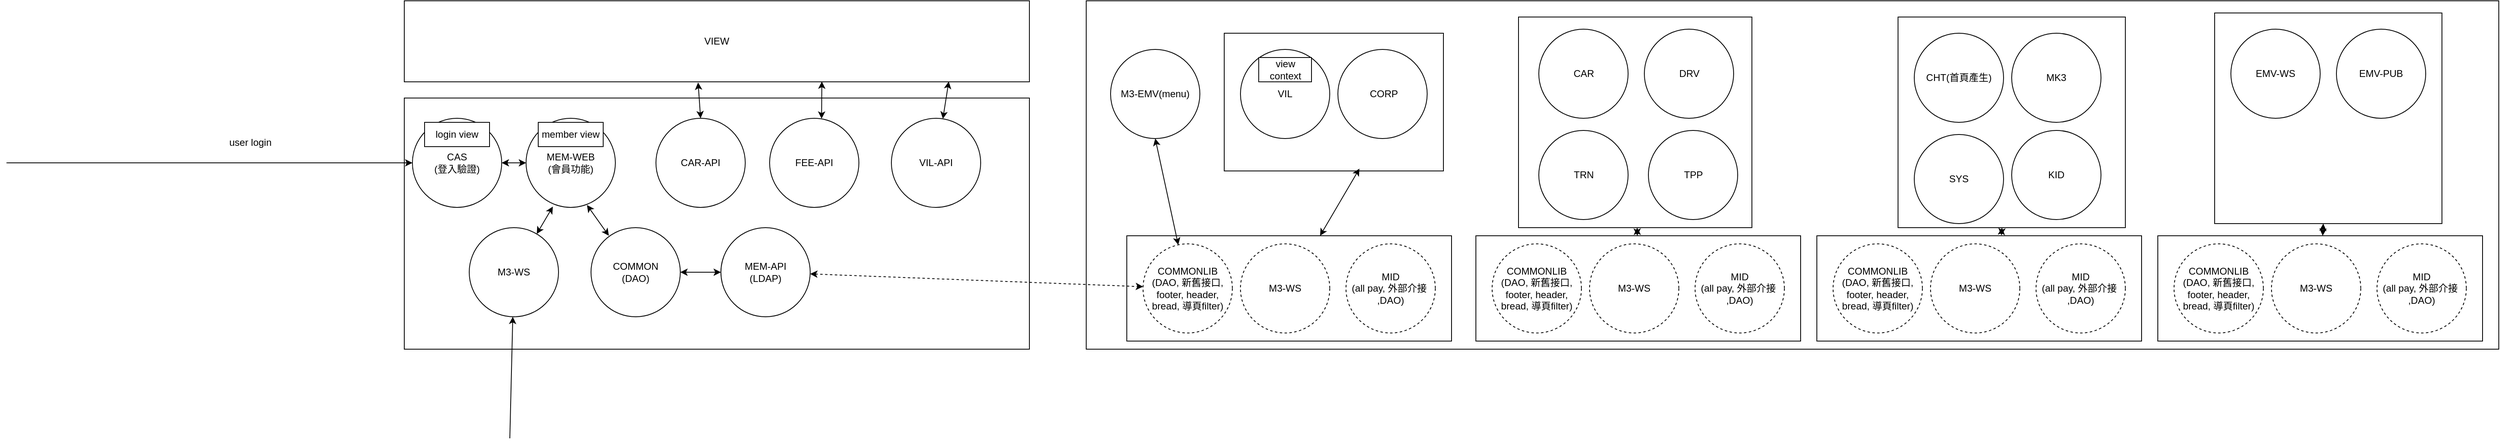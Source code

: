<mxfile version="24.7.17">
  <diagram name="第 1 页" id="rXd1CP75CRenwDPl2Bag">
    <mxGraphModel dx="2016" dy="622" grid="1" gridSize="10" guides="1" tooltips="1" connect="1" arrows="1" fold="1" page="1" pageScale="1" pageWidth="827" pageHeight="1169" math="0" shadow="0">
      <root>
        <mxCell id="0" />
        <mxCell id="1" parent="0" />
        <mxCell id="KsepPGmTPoP3qZVe8c_a-5" value="" style="rounded=0;whiteSpace=wrap;html=1;" parent="1" vertex="1">
          <mxGeometry x="60" y="280" width="770" height="310" as="geometry" />
        </mxCell>
        <mxCell id="KsepPGmTPoP3qZVe8c_a-8" value="" style="rounded=0;whiteSpace=wrap;html=1;" parent="1" vertex="1">
          <mxGeometry x="900" y="160" width="1740" height="430" as="geometry" />
        </mxCell>
        <mxCell id="KsepPGmTPoP3qZVe8c_a-18" value="MEM-WEB&lt;div&gt;(會員功能)&lt;/div&gt;" style="ellipse;whiteSpace=wrap;html=1;aspect=fixed;" parent="1" vertex="1">
          <mxGeometry x="210" y="305" width="110" height="110" as="geometry" />
        </mxCell>
        <mxCell id="KsepPGmTPoP3qZVe8c_a-19" value="MEM-API&lt;div&gt;(LDAP)&lt;/div&gt;" style="ellipse;whiteSpace=wrap;html=1;aspect=fixed;" parent="1" vertex="1">
          <mxGeometry x="450" y="440" width="110" height="110" as="geometry" />
        </mxCell>
        <mxCell id="0rMbhJyMrpS3BPbaHYSH-1" value="COMMON&lt;div&gt;(DAO)&lt;/div&gt;" style="ellipse;whiteSpace=wrap;html=1;aspect=fixed;" vertex="1" parent="1">
          <mxGeometry x="290" y="440" width="110" height="110" as="geometry" />
        </mxCell>
        <mxCell id="0rMbhJyMrpS3BPbaHYSH-2" value="M3-WS" style="ellipse;whiteSpace=wrap;html=1;aspect=fixed;" vertex="1" parent="1">
          <mxGeometry x="140" y="440" width="110" height="110" as="geometry" />
        </mxCell>
        <mxCell id="0rMbhJyMrpS3BPbaHYSH-3" value="CAS&lt;div&gt;(登入驗證)&lt;/div&gt;" style="ellipse;whiteSpace=wrap;html=1;aspect=fixed;" vertex="1" parent="1">
          <mxGeometry x="70" y="305" width="110" height="110" as="geometry" />
        </mxCell>
        <mxCell id="0rMbhJyMrpS3BPbaHYSH-10" value="" style="endArrow=classic;html=1;rounded=0;entryX=0;entryY=0.5;entryDx=0;entryDy=0;" edge="1" parent="1" target="0rMbhJyMrpS3BPbaHYSH-3">
          <mxGeometry width="50" height="50" relative="1" as="geometry">
            <mxPoint x="-430" y="360" as="sourcePoint" />
            <mxPoint x="60" y="360" as="targetPoint" />
          </mxGeometry>
        </mxCell>
        <mxCell id="0rMbhJyMrpS3BPbaHYSH-11" value="" style="endArrow=classic;startArrow=classic;html=1;rounded=0;entryX=0;entryY=0.5;entryDx=0;entryDy=0;" edge="1" parent="1" source="0rMbhJyMrpS3BPbaHYSH-3" target="KsepPGmTPoP3qZVe8c_a-18">
          <mxGeometry width="50" height="50" relative="1" as="geometry">
            <mxPoint x="160" y="385" as="sourcePoint" />
            <mxPoint x="210" y="335" as="targetPoint" />
          </mxGeometry>
        </mxCell>
        <mxCell id="0rMbhJyMrpS3BPbaHYSH-21" value="COMMONLIB&lt;div&gt;(DAO, 新舊接口, footer, header, bread, 導頁filter)&lt;/div&gt;" style="ellipse;whiteSpace=wrap;html=1;aspect=fixed;dashed=1;" vertex="1" parent="1">
          <mxGeometry x="970" y="460" width="110" height="110" as="geometry" />
        </mxCell>
        <mxCell id="0rMbhJyMrpS3BPbaHYSH-22" value="MID&lt;div&gt;(all pay, 外部介接&amp;nbsp; ,DAO)&lt;/div&gt;" style="ellipse;whiteSpace=wrap;html=1;aspect=fixed;dashed=1;" vertex="1" parent="1">
          <mxGeometry x="1220" y="460" width="110" height="110" as="geometry" />
        </mxCell>
        <mxCell id="0rMbhJyMrpS3BPbaHYSH-23" value="M3-WS" style="ellipse;whiteSpace=wrap;html=1;aspect=fixed;dashed=1;" vertex="1" parent="1">
          <mxGeometry x="1090" y="460" width="110" height="110" as="geometry" />
        </mxCell>
        <mxCell id="0rMbhJyMrpS3BPbaHYSH-24" value="" style="endArrow=classic;startArrow=classic;html=1;rounded=0;dashed=1;" edge="1" parent="1" source="KsepPGmTPoP3qZVe8c_a-19" target="0rMbhJyMrpS3BPbaHYSH-21">
          <mxGeometry width="50" height="50" relative="1" as="geometry">
            <mxPoint x="580" y="410" as="sourcePoint" />
            <mxPoint x="630" y="360" as="targetPoint" />
          </mxGeometry>
        </mxCell>
        <mxCell id="0rMbhJyMrpS3BPbaHYSH-29" value="VIL" style="ellipse;whiteSpace=wrap;html=1;aspect=fixed;" vertex="1" parent="1">
          <mxGeometry x="1090" y="220" width="110" height="110" as="geometry" />
        </mxCell>
        <mxCell id="0rMbhJyMrpS3BPbaHYSH-33" value="" style="endArrow=classic;startArrow=classic;html=1;rounded=0;entryX=0.3;entryY=0.991;entryDx=0;entryDy=0;entryPerimeter=0;" edge="1" parent="1" source="0rMbhJyMrpS3BPbaHYSH-2" target="KsepPGmTPoP3qZVe8c_a-18">
          <mxGeometry width="50" height="50" relative="1" as="geometry">
            <mxPoint x="200" y="460" as="sourcePoint" />
            <mxPoint x="250" y="410" as="targetPoint" />
          </mxGeometry>
        </mxCell>
        <mxCell id="0rMbhJyMrpS3BPbaHYSH-34" value="" style="endArrow=classic;startArrow=classic;html=1;rounded=0;exitX=0.2;exitY=0.091;exitDx=0;exitDy=0;exitPerimeter=0;entryX=0.682;entryY=0.973;entryDx=0;entryDy=0;entryPerimeter=0;" edge="1" parent="1" source="0rMbhJyMrpS3BPbaHYSH-1" target="KsepPGmTPoP3qZVe8c_a-18">
          <mxGeometry width="50" height="50" relative="1" as="geometry">
            <mxPoint x="280" y="440" as="sourcePoint" />
            <mxPoint x="330" y="390" as="targetPoint" />
          </mxGeometry>
        </mxCell>
        <mxCell id="0rMbhJyMrpS3BPbaHYSH-36" value="" style="endArrow=classic;startArrow=classic;html=1;rounded=0;exitX=1;exitY=0.5;exitDx=0;exitDy=0;" edge="1" parent="1" source="0rMbhJyMrpS3BPbaHYSH-1" target="KsepPGmTPoP3qZVe8c_a-19">
          <mxGeometry width="50" height="50" relative="1" as="geometry">
            <mxPoint x="380" y="450" as="sourcePoint" />
            <mxPoint x="430" y="400" as="targetPoint" />
          </mxGeometry>
        </mxCell>
        <mxCell id="0rMbhJyMrpS3BPbaHYSH-37" value="" style="endArrow=classic;html=1;rounded=0;" edge="1" parent="1" target="0rMbhJyMrpS3BPbaHYSH-2">
          <mxGeometry width="50" height="50" relative="1" as="geometry">
            <mxPoint x="190" y="700" as="sourcePoint" />
            <mxPoint x="210" y="610" as="targetPoint" />
          </mxGeometry>
        </mxCell>
        <mxCell id="0rMbhJyMrpS3BPbaHYSH-47" value="VIEW" style="rounded=0;whiteSpace=wrap;html=1;" vertex="1" parent="1">
          <mxGeometry x="60" y="160" width="770" height="100" as="geometry" />
        </mxCell>
        <mxCell id="0rMbhJyMrpS3BPbaHYSH-49" value="CAR-API" style="ellipse;whiteSpace=wrap;html=1;aspect=fixed;" vertex="1" parent="1">
          <mxGeometry x="370" y="305" width="110" height="110" as="geometry" />
        </mxCell>
        <mxCell id="0rMbhJyMrpS3BPbaHYSH-50" value="FEE-API" style="ellipse;whiteSpace=wrap;html=1;aspect=fixed;" vertex="1" parent="1">
          <mxGeometry x="510" y="305" width="110" height="110" as="geometry" />
        </mxCell>
        <mxCell id="0rMbhJyMrpS3BPbaHYSH-51" value="VIL-API" style="ellipse;whiteSpace=wrap;html=1;aspect=fixed;" vertex="1" parent="1">
          <mxGeometry x="660" y="305" width="110" height="110" as="geometry" />
        </mxCell>
        <mxCell id="0rMbhJyMrpS3BPbaHYSH-52" value="" style="endArrow=classic;startArrow=classic;html=1;rounded=0;exitX=0.5;exitY=0;exitDx=0;exitDy=0;entryX=0.47;entryY=1.008;entryDx=0;entryDy=0;entryPerimeter=0;" edge="1" parent="1" source="0rMbhJyMrpS3BPbaHYSH-49" target="0rMbhJyMrpS3BPbaHYSH-47">
          <mxGeometry width="50" height="50" relative="1" as="geometry">
            <mxPoint x="414" y="305" as="sourcePoint" />
            <mxPoint x="464" y="255" as="targetPoint" />
          </mxGeometry>
        </mxCell>
        <mxCell id="0rMbhJyMrpS3BPbaHYSH-53" value="" style="endArrow=classic;startArrow=classic;html=1;rounded=0;entryX=0.668;entryY=0.996;entryDx=0;entryDy=0;entryPerimeter=0;exitX=0.582;exitY=0.005;exitDx=0;exitDy=0;exitPerimeter=0;" edge="1" parent="1" source="0rMbhJyMrpS3BPbaHYSH-50" target="0rMbhJyMrpS3BPbaHYSH-47">
          <mxGeometry width="50" height="50" relative="1" as="geometry">
            <mxPoint x="560" y="305" as="sourcePoint" />
            <mxPoint x="610" y="255" as="targetPoint" />
          </mxGeometry>
        </mxCell>
        <mxCell id="0rMbhJyMrpS3BPbaHYSH-54" value="" style="endArrow=classic;startArrow=classic;html=1;rounded=0;entryX=0.871;entryY=0.996;entryDx=0;entryDy=0;entryPerimeter=0;" edge="1" parent="1" source="0rMbhJyMrpS3BPbaHYSH-51" target="0rMbhJyMrpS3BPbaHYSH-47">
          <mxGeometry width="50" height="50" relative="1" as="geometry">
            <mxPoint x="690" y="310" as="sourcePoint" />
            <mxPoint x="740" y="260" as="targetPoint" />
          </mxGeometry>
        </mxCell>
        <mxCell id="0rMbhJyMrpS3BPbaHYSH-55" value="M3-EMV(menu)" style="ellipse;whiteSpace=wrap;html=1;aspect=fixed;" vertex="1" parent="1">
          <mxGeometry x="930" y="220" width="110" height="110" as="geometry" />
        </mxCell>
        <mxCell id="0rMbhJyMrpS3BPbaHYSH-57" value="CHT(首頁產生)" style="ellipse;whiteSpace=wrap;html=1;aspect=fixed;" vertex="1" parent="1">
          <mxGeometry x="1920" y="200" width="110" height="110" as="geometry" />
        </mxCell>
        <mxCell id="0rMbhJyMrpS3BPbaHYSH-60" value="" style="endArrow=classic;startArrow=classic;html=1;rounded=0;entryX=0.5;entryY=1;entryDx=0;entryDy=0;" edge="1" parent="1" source="0rMbhJyMrpS3BPbaHYSH-21" target="0rMbhJyMrpS3BPbaHYSH-55">
          <mxGeometry width="50" height="50" relative="1" as="geometry">
            <mxPoint x="980" y="440" as="sourcePoint" />
            <mxPoint x="1030" y="390" as="targetPoint" />
          </mxGeometry>
        </mxCell>
        <mxCell id="0rMbhJyMrpS3BPbaHYSH-67" value="EMV-WS" style="ellipse;whiteSpace=wrap;html=1;aspect=fixed;" vertex="1" parent="1">
          <mxGeometry x="2310" y="195" width="110" height="110" as="geometry" />
        </mxCell>
        <mxCell id="0rMbhJyMrpS3BPbaHYSH-69" value="view context" style="rounded=0;whiteSpace=wrap;html=1;" vertex="1" parent="1">
          <mxGeometry x="1112.5" y="230" width="65" height="30" as="geometry" />
        </mxCell>
        <mxCell id="0rMbhJyMrpS3BPbaHYSH-72" value="&amp;nbsp;CORP" style="ellipse;whiteSpace=wrap;html=1;aspect=fixed;" vertex="1" parent="1">
          <mxGeometry x="1210" y="220" width="110" height="110" as="geometry" />
        </mxCell>
        <mxCell id="0rMbhJyMrpS3BPbaHYSH-73" value="CAR" style="ellipse;whiteSpace=wrap;html=1;aspect=fixed;" vertex="1" parent="1">
          <mxGeometry x="1457.5" y="195" width="110" height="110" as="geometry" />
        </mxCell>
        <mxCell id="0rMbhJyMrpS3BPbaHYSH-83" value="SYS" style="ellipse;whiteSpace=wrap;html=1;aspect=fixed;" vertex="1" parent="1">
          <mxGeometry x="1920" y="325" width="110" height="110" as="geometry" />
        </mxCell>
        <mxCell id="0rMbhJyMrpS3BPbaHYSH-84" value="" style="rounded=0;whiteSpace=wrap;html=1;fillColor=none;" vertex="1" parent="1">
          <mxGeometry x="950" y="450" width="400" height="130" as="geometry" />
        </mxCell>
        <mxCell id="0rMbhJyMrpS3BPbaHYSH-86" value="COMMONLIB&lt;div&gt;(DAO, 新舊接口, footer, header, bread, 導頁filter)&lt;/div&gt;" style="ellipse;whiteSpace=wrap;html=1;aspect=fixed;dashed=1;" vertex="1" parent="1">
          <mxGeometry x="1400" y="460" width="110" height="110" as="geometry" />
        </mxCell>
        <mxCell id="0rMbhJyMrpS3BPbaHYSH-87" value="MID&lt;div&gt;(all pay, 外部介接&amp;nbsp; ,DAO)&lt;/div&gt;" style="ellipse;whiteSpace=wrap;html=1;aspect=fixed;dashed=1;" vertex="1" parent="1">
          <mxGeometry x="1650" y="460" width="110" height="110" as="geometry" />
        </mxCell>
        <mxCell id="0rMbhJyMrpS3BPbaHYSH-88" value="M3-WS" style="ellipse;whiteSpace=wrap;html=1;aspect=fixed;dashed=1;" vertex="1" parent="1">
          <mxGeometry x="1520" y="460" width="110" height="110" as="geometry" />
        </mxCell>
        <mxCell id="0rMbhJyMrpS3BPbaHYSH-89" value="" style="rounded=0;whiteSpace=wrap;html=1;fillColor=none;" vertex="1" parent="1">
          <mxGeometry x="1380" y="450" width="400" height="130" as="geometry" />
        </mxCell>
        <mxCell id="0rMbhJyMrpS3BPbaHYSH-90" value="COMMONLIB&lt;div&gt;(DAO, 新舊接口, footer, header, bread, 導頁filter)&lt;/div&gt;" style="ellipse;whiteSpace=wrap;html=1;aspect=fixed;dashed=1;" vertex="1" parent="1">
          <mxGeometry x="1820" y="460" width="110" height="110" as="geometry" />
        </mxCell>
        <mxCell id="0rMbhJyMrpS3BPbaHYSH-91" value="MID&lt;div&gt;(all pay, 外部介接&amp;nbsp; ,DAO)&lt;/div&gt;" style="ellipse;whiteSpace=wrap;html=1;aspect=fixed;dashed=1;" vertex="1" parent="1">
          <mxGeometry x="2070" y="460" width="110" height="110" as="geometry" />
        </mxCell>
        <mxCell id="0rMbhJyMrpS3BPbaHYSH-92" value="M3-WS" style="ellipse;whiteSpace=wrap;html=1;aspect=fixed;dashed=1;" vertex="1" parent="1">
          <mxGeometry x="1940" y="460" width="110" height="110" as="geometry" />
        </mxCell>
        <mxCell id="0rMbhJyMrpS3BPbaHYSH-93" value="" style="rounded=0;whiteSpace=wrap;html=1;fillColor=none;" vertex="1" parent="1">
          <mxGeometry x="1800" y="450" width="400" height="130" as="geometry" />
        </mxCell>
        <mxCell id="0rMbhJyMrpS3BPbaHYSH-94" value="DRV" style="ellipse;whiteSpace=wrap;html=1;aspect=fixed;" vertex="1" parent="1">
          <mxGeometry x="1587.5" y="195" width="110" height="110" as="geometry" />
        </mxCell>
        <mxCell id="0rMbhJyMrpS3BPbaHYSH-95" value="TRN" style="ellipse;whiteSpace=wrap;html=1;aspect=fixed;" vertex="1" parent="1">
          <mxGeometry x="1457.5" y="320" width="110" height="110" as="geometry" />
        </mxCell>
        <mxCell id="0rMbhJyMrpS3BPbaHYSH-96" value="TPP" style="ellipse;whiteSpace=wrap;html=1;aspect=fixed;" vertex="1" parent="1">
          <mxGeometry x="1592.5" y="320" width="110" height="110" as="geometry" />
        </mxCell>
        <mxCell id="0rMbhJyMrpS3BPbaHYSH-97" value="MK3" style="ellipse;whiteSpace=wrap;html=1;aspect=fixed;" vertex="1" parent="1">
          <mxGeometry x="2040" y="200" width="110" height="110" as="geometry" />
        </mxCell>
        <mxCell id="0rMbhJyMrpS3BPbaHYSH-98" value="KID" style="ellipse;whiteSpace=wrap;html=1;aspect=fixed;" vertex="1" parent="1">
          <mxGeometry x="2040" y="320" width="110" height="110" as="geometry" />
        </mxCell>
        <mxCell id="0rMbhJyMrpS3BPbaHYSH-99" value="" style="rounded=0;whiteSpace=wrap;html=1;fillColor=none;" vertex="1" parent="1">
          <mxGeometry x="1900" y="180" width="280" height="260" as="geometry" />
        </mxCell>
        <mxCell id="0rMbhJyMrpS3BPbaHYSH-100" value="" style="rounded=0;whiteSpace=wrap;html=1;fillColor=none;" vertex="1" parent="1">
          <mxGeometry x="1070" y="200" width="270" height="170" as="geometry" />
        </mxCell>
        <mxCell id="0rMbhJyMrpS3BPbaHYSH-101" value="" style="rounded=0;whiteSpace=wrap;html=1;fillColor=none;" vertex="1" parent="1">
          <mxGeometry x="1432.5" y="180" width="287.5" height="260" as="geometry" />
        </mxCell>
        <mxCell id="0rMbhJyMrpS3BPbaHYSH-107" value="COMMONLIB&lt;div&gt;(DAO, 新舊接口, footer, header, bread, 導頁filter)&lt;/div&gt;" style="ellipse;whiteSpace=wrap;html=1;aspect=fixed;dashed=1;" vertex="1" parent="1">
          <mxGeometry x="2240" y="460" width="110" height="110" as="geometry" />
        </mxCell>
        <mxCell id="0rMbhJyMrpS3BPbaHYSH-108" value="MID&lt;div&gt;(all pay, 外部介接&amp;nbsp; ,DAO)&lt;/div&gt;" style="ellipse;whiteSpace=wrap;html=1;aspect=fixed;dashed=1;" vertex="1" parent="1">
          <mxGeometry x="2490" y="460" width="110" height="110" as="geometry" />
        </mxCell>
        <mxCell id="0rMbhJyMrpS3BPbaHYSH-109" value="M3-WS" style="ellipse;whiteSpace=wrap;html=1;aspect=fixed;dashed=1;" vertex="1" parent="1">
          <mxGeometry x="2360" y="460" width="110" height="110" as="geometry" />
        </mxCell>
        <mxCell id="0rMbhJyMrpS3BPbaHYSH-110" value="" style="rounded=0;whiteSpace=wrap;html=1;fillColor=none;" vertex="1" parent="1">
          <mxGeometry x="2220" y="450" width="400" height="130" as="geometry" />
        </mxCell>
        <mxCell id="0rMbhJyMrpS3BPbaHYSH-111" value="EMV-PUB" style="ellipse;whiteSpace=wrap;html=1;aspect=fixed;" vertex="1" parent="1">
          <mxGeometry x="2440" y="195" width="110" height="110" as="geometry" />
        </mxCell>
        <mxCell id="0rMbhJyMrpS3BPbaHYSH-112" value="" style="rounded=0;whiteSpace=wrap;html=1;fillColor=none;" vertex="1" parent="1">
          <mxGeometry x="2290" y="175" width="280" height="260" as="geometry" />
        </mxCell>
        <mxCell id="0rMbhJyMrpS3BPbaHYSH-113" value="" style="endArrow=classic;startArrow=classic;html=1;rounded=0;entryX=0.617;entryY=0.983;entryDx=0;entryDy=0;entryPerimeter=0;" edge="1" parent="1" source="0rMbhJyMrpS3BPbaHYSH-84" target="0rMbhJyMrpS3BPbaHYSH-100">
          <mxGeometry width="50" height="50" relative="1" as="geometry">
            <mxPoint x="1191" y="450" as="sourcePoint" />
            <mxPoint x="1241" y="400" as="targetPoint" />
          </mxGeometry>
        </mxCell>
        <mxCell id="0rMbhJyMrpS3BPbaHYSH-114" value="" style="endArrow=classic;startArrow=classic;html=1;rounded=0;" edge="1" parent="1" source="0rMbhJyMrpS3BPbaHYSH-89" target="0rMbhJyMrpS3BPbaHYSH-101">
          <mxGeometry width="50" height="50" relative="1" as="geometry">
            <mxPoint x="1542.5" y="490" as="sourcePoint" />
            <mxPoint x="1592.5" y="440" as="targetPoint" />
          </mxGeometry>
        </mxCell>
        <mxCell id="0rMbhJyMrpS3BPbaHYSH-115" value="" style="endArrow=classic;startArrow=classic;html=1;rounded=0;exitX=0.568;exitY=-0.003;exitDx=0;exitDy=0;exitPerimeter=0;" edge="1" parent="1" source="0rMbhJyMrpS3BPbaHYSH-93" target="0rMbhJyMrpS3BPbaHYSH-99">
          <mxGeometry width="50" height="50" relative="1" as="geometry">
            <mxPoint x="2020" y="460" as="sourcePoint" />
            <mxPoint x="2070" y="410" as="targetPoint" />
          </mxGeometry>
        </mxCell>
        <mxCell id="0rMbhJyMrpS3BPbaHYSH-116" value="" style="endArrow=classic;startArrow=classic;html=1;rounded=0;" edge="1" parent="1" source="0rMbhJyMrpS3BPbaHYSH-110" target="0rMbhJyMrpS3BPbaHYSH-112">
          <mxGeometry width="50" height="50" relative="1" as="geometry">
            <mxPoint x="2380" y="480" as="sourcePoint" />
            <mxPoint x="2430" y="430" as="targetPoint" />
          </mxGeometry>
        </mxCell>
        <mxCell id="0rMbhJyMrpS3BPbaHYSH-117" value="member view" style="rounded=0;whiteSpace=wrap;html=1;" vertex="1" parent="1">
          <mxGeometry x="225" y="310" width="80" height="30" as="geometry" />
        </mxCell>
        <mxCell id="0rMbhJyMrpS3BPbaHYSH-118" value="login view" style="rounded=0;whiteSpace=wrap;html=1;" vertex="1" parent="1">
          <mxGeometry x="85" y="310" width="80" height="30" as="geometry" />
        </mxCell>
        <mxCell id="0rMbhJyMrpS3BPbaHYSH-119" value="user login" style="text;html=1;align=center;verticalAlign=middle;resizable=0;points=[];autosize=1;strokeColor=none;fillColor=none;" vertex="1" parent="1">
          <mxGeometry x="-170" y="320" width="80" height="30" as="geometry" />
        </mxCell>
      </root>
    </mxGraphModel>
  </diagram>
</mxfile>
